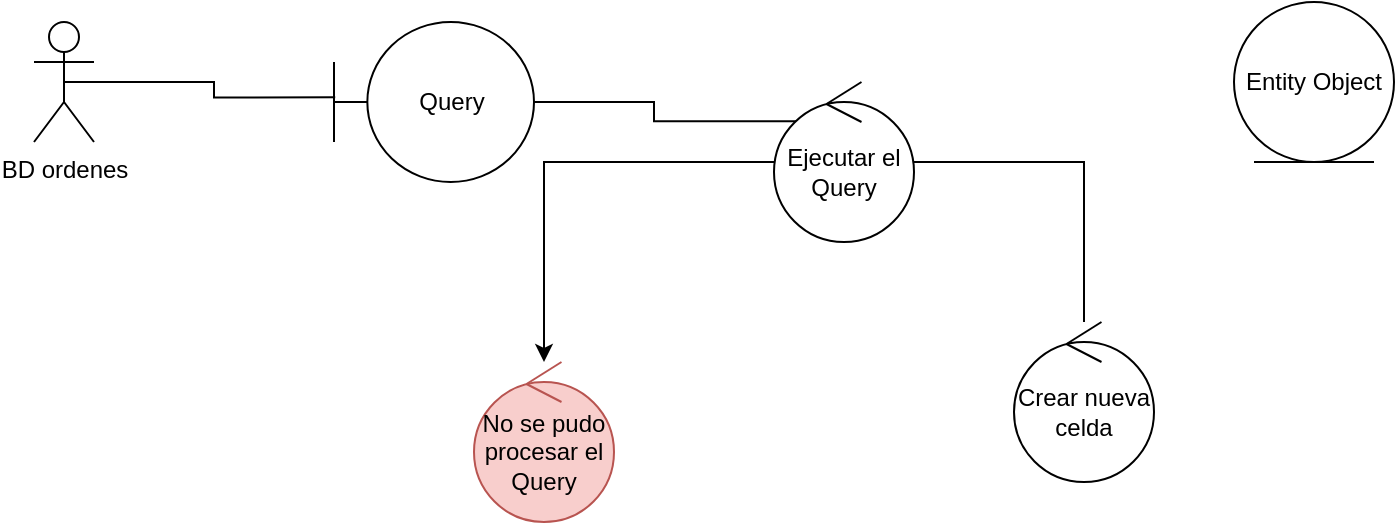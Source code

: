 <mxfile version="21.0.6" type="github">
  <diagram name="Page-1" id="uRIPfatCw118AgxCa4u1">
    <mxGraphModel dx="789" dy="430" grid="1" gridSize="10" guides="1" tooltips="1" connect="1" arrows="1" fold="1" page="1" pageScale="1" pageWidth="850" pageHeight="1100" math="0" shadow="0">
      <root>
        <mxCell id="0" />
        <mxCell id="1" parent="0" />
        <mxCell id="cKvDjtCVvPDEmxER3Uto-8" style="rounded=0;orthogonalLoop=1;jettySize=auto;html=1;exitX=0.5;exitY=0.5;exitDx=0;exitDy=0;exitPerimeter=0;entryX=0.006;entryY=0.471;entryDx=0;entryDy=0;entryPerimeter=0;edgeStyle=orthogonalEdgeStyle;endArrow=none;endFill=0;" edge="1" parent="1" source="cKvDjtCVvPDEmxER3Uto-2" target="cKvDjtCVvPDEmxER3Uto-3">
          <mxGeometry relative="1" as="geometry" />
        </mxCell>
        <mxCell id="cKvDjtCVvPDEmxER3Uto-2" value="BD ordenes" style="shape=umlActor;verticalLabelPosition=bottom;verticalAlign=top;html=1;" vertex="1" parent="1">
          <mxGeometry x="60" y="190" width="30" height="60" as="geometry" />
        </mxCell>
        <mxCell id="cKvDjtCVvPDEmxER3Uto-9" style="edgeStyle=orthogonalEdgeStyle;rounded=0;orthogonalLoop=1;jettySize=auto;html=1;entryX=0.535;entryY=0.245;entryDx=0;entryDy=0;entryPerimeter=0;" edge="1" parent="1" source="cKvDjtCVvPDEmxER3Uto-3" target="cKvDjtCVvPDEmxER3Uto-5">
          <mxGeometry relative="1" as="geometry" />
        </mxCell>
        <mxCell id="cKvDjtCVvPDEmxER3Uto-3" value="Query" style="shape=umlBoundary;whiteSpace=wrap;html=1;" vertex="1" parent="1">
          <mxGeometry x="210" y="190" width="100" height="80" as="geometry" />
        </mxCell>
        <mxCell id="cKvDjtCVvPDEmxER3Uto-11" value="" style="edgeStyle=orthogonalEdgeStyle;rounded=0;orthogonalLoop=1;jettySize=auto;html=1;endArrow=none;endFill=0;" edge="1" parent="1" source="cKvDjtCVvPDEmxER3Uto-5" target="cKvDjtCVvPDEmxER3Uto-10">
          <mxGeometry relative="1" as="geometry" />
        </mxCell>
        <mxCell id="cKvDjtCVvPDEmxER3Uto-13" value="" style="edgeStyle=orthogonalEdgeStyle;rounded=0;orthogonalLoop=1;jettySize=auto;html=1;" edge="1" parent="1" source="cKvDjtCVvPDEmxER3Uto-5" target="cKvDjtCVvPDEmxER3Uto-12">
          <mxGeometry relative="1" as="geometry" />
        </mxCell>
        <mxCell id="cKvDjtCVvPDEmxER3Uto-5" value="Ejecutar el Query" style="ellipse;shape=umlControl;whiteSpace=wrap;html=1;" vertex="1" parent="1">
          <mxGeometry x="430" y="220" width="70" height="80" as="geometry" />
        </mxCell>
        <mxCell id="cKvDjtCVvPDEmxER3Uto-6" value="Entity Object" style="ellipse;shape=umlEntity;whiteSpace=wrap;html=1;" vertex="1" parent="1">
          <mxGeometry x="660" y="180" width="80" height="80" as="geometry" />
        </mxCell>
        <mxCell id="cKvDjtCVvPDEmxER3Uto-10" value="Crear nueva celda" style="ellipse;shape=umlControl;whiteSpace=wrap;html=1;" vertex="1" parent="1">
          <mxGeometry x="550" y="340" width="70" height="80" as="geometry" />
        </mxCell>
        <mxCell id="cKvDjtCVvPDEmxER3Uto-12" value="No se pudo procesar el Query" style="ellipse;shape=umlControl;whiteSpace=wrap;html=1;fillColor=#f8cecc;strokeColor=#b85450;" vertex="1" parent="1">
          <mxGeometry x="280" y="360" width="70" height="80" as="geometry" />
        </mxCell>
      </root>
    </mxGraphModel>
  </diagram>
</mxfile>

